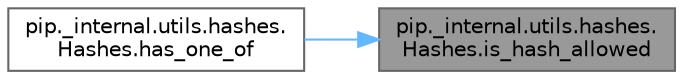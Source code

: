 digraph "pip._internal.utils.hashes.Hashes.is_hash_allowed"
{
 // LATEX_PDF_SIZE
  bgcolor="transparent";
  edge [fontname=Helvetica,fontsize=10,labelfontname=Helvetica,labelfontsize=10];
  node [fontname=Helvetica,fontsize=10,shape=box,height=0.2,width=0.4];
  rankdir="RL";
  Node1 [id="Node000001",label="pip._internal.utils.hashes.\lHashes.is_hash_allowed",height=0.2,width=0.4,color="gray40", fillcolor="grey60", style="filled", fontcolor="black",tooltip=" "];
  Node1 -> Node2 [id="edge1_Node000001_Node000002",dir="back",color="steelblue1",style="solid",tooltip=" "];
  Node2 [id="Node000002",label="pip._internal.utils.hashes.\lHashes.has_one_of",height=0.2,width=0.4,color="grey40", fillcolor="white", style="filled",URL="$classpip_1_1__internal_1_1utils_1_1hashes_1_1_hashes.html#a5b58cb494534172fecfb25ad686a95cf",tooltip=" "];
}
